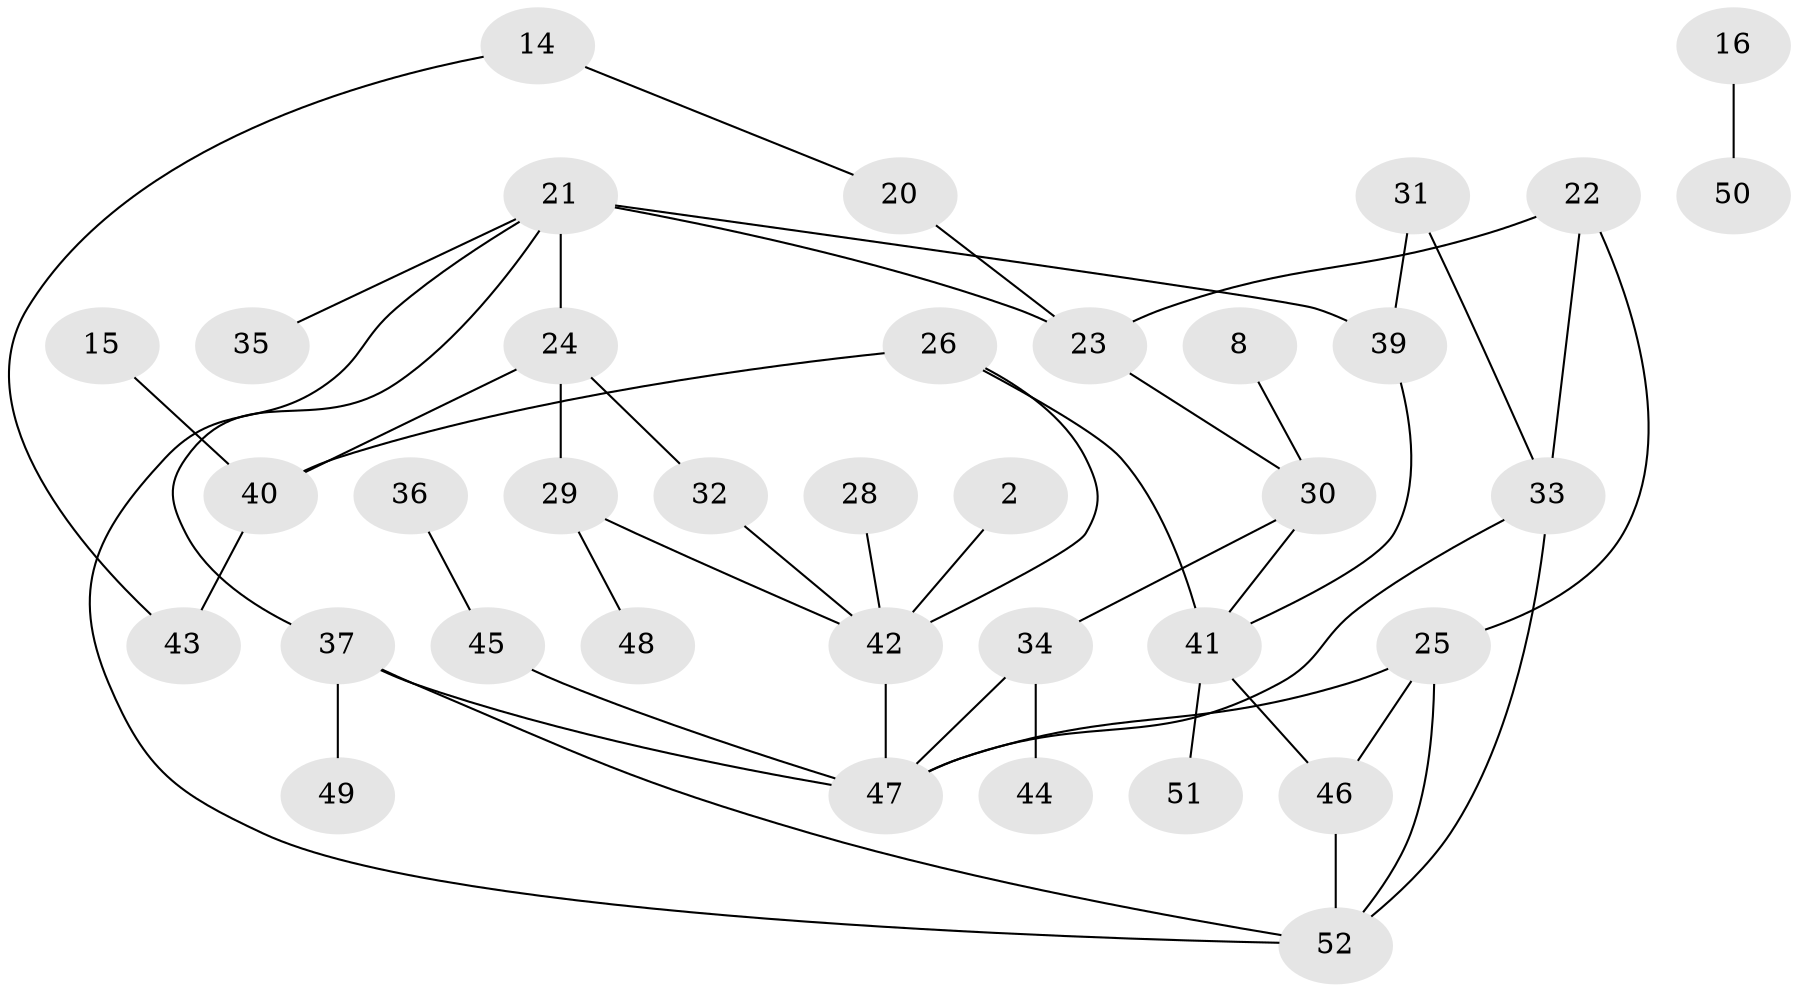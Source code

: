 // original degree distribution, {3: 0.34615384615384615, 1: 0.2692307692307692, 6: 0.038461538461538464, 2: 0.17307692307692307, 4: 0.1346153846153846, 7: 0.019230769230769232, 5: 0.019230769230769232}
// Generated by graph-tools (version 1.1) at 2025/42/03/04/25 21:42:27]
// undirected, 36 vertices, 49 edges
graph export_dot {
graph [start="1"]
  node [color=gray90,style=filled];
  2;
  8;
  14;
  15;
  16;
  20;
  21 [super="+5"];
  22;
  23;
  24;
  25 [super="+11+17"];
  26;
  28;
  29;
  30;
  31;
  32;
  33 [super="+12"];
  34 [super="+9"];
  35;
  36;
  37 [super="+6+19"];
  39 [super="+10+27"];
  40 [super="+38"];
  41 [super="+1"];
  42 [super="+13"];
  43;
  44;
  45;
  46 [super="+3"];
  47 [super="+4"];
  48;
  49;
  50;
  51;
  52 [super="+18"];
  2 -- 42;
  8 -- 30;
  14 -- 20;
  14 -- 43;
  15 -- 40;
  16 -- 50;
  20 -- 23;
  21 -- 23;
  21 -- 24;
  21 -- 35;
  21 -- 37;
  21 -- 39 [weight=2];
  21 -- 52;
  22 -- 23;
  22 -- 25;
  22 -- 33;
  23 -- 30;
  24 -- 29;
  24 -- 32;
  24 -- 40 [weight=2];
  25 -- 52;
  25 -- 47 [weight=2];
  25 -- 46;
  26 -- 41;
  26 -- 42;
  26 -- 40;
  28 -- 42;
  29 -- 48;
  29 -- 42;
  30 -- 41;
  30 -- 34;
  31 -- 33;
  31 -- 39;
  32 -- 42;
  33 -- 47;
  33 -- 52;
  34 -- 44;
  34 -- 47;
  36 -- 45;
  37 -- 49;
  37 -- 52;
  37 -- 47;
  39 -- 41;
  40 -- 43;
  41 -- 51;
  41 -- 46;
  42 -- 47 [weight=2];
  45 -- 47;
  46 -- 52;
}
